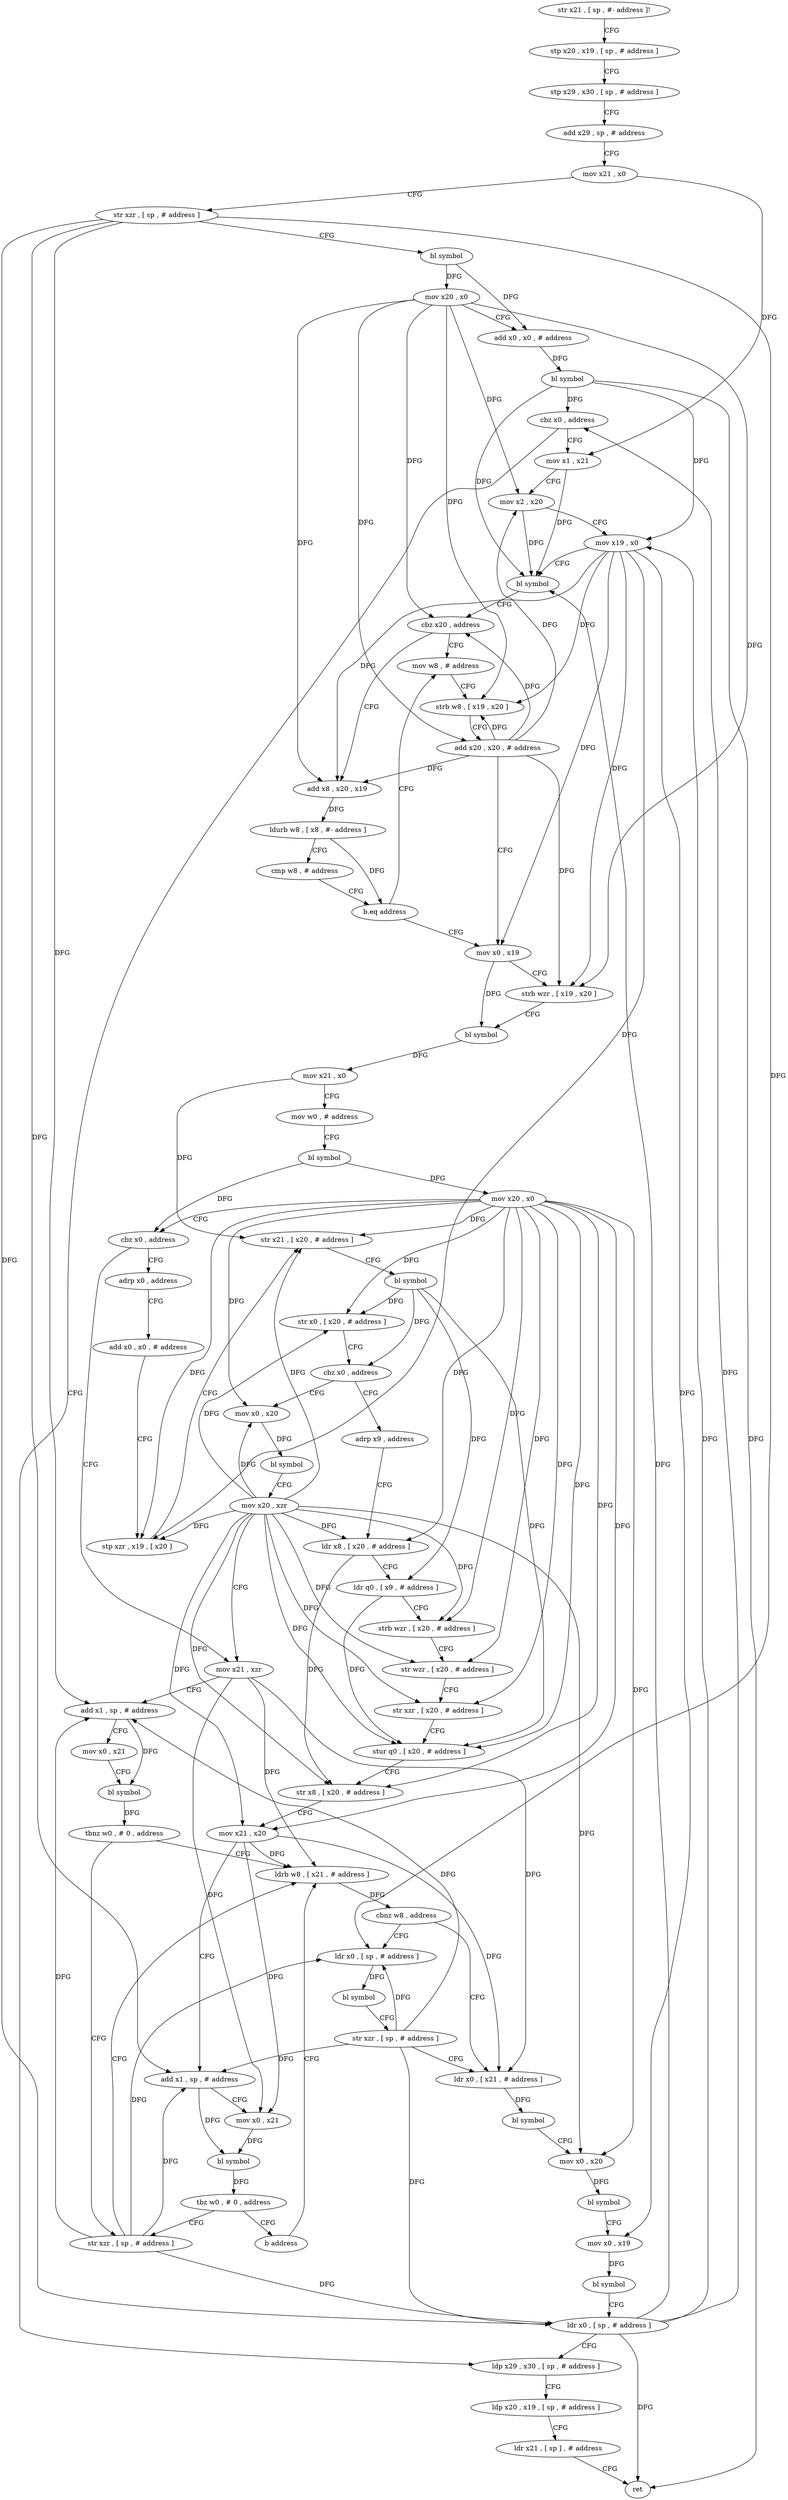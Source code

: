 digraph "func" {
"102288" [label = "str x21 , [ sp , #- address ]!" ]
"102292" [label = "stp x20 , x19 , [ sp , # address ]" ]
"102296" [label = "stp x29 , x30 , [ sp , # address ]" ]
"102300" [label = "add x29 , sp , # address" ]
"102304" [label = "mov x21 , x0" ]
"102308" [label = "str xzr , [ sp , # address ]" ]
"102312" [label = "bl symbol" ]
"102316" [label = "mov x20 , x0" ]
"102320" [label = "add x0 , x0 , # address" ]
"102324" [label = "bl symbol" ]
"102328" [label = "cbz x0 , address" ]
"102580" [label = "ldp x29 , x30 , [ sp , # address ]" ]
"102332" [label = "mov x1 , x21" ]
"102584" [label = "ldp x20 , x19 , [ sp , # address ]" ]
"102588" [label = "ldr x21 , [ sp ] , # address" ]
"102592" [label = "ret" ]
"102336" [label = "mov x2 , x20" ]
"102340" [label = "mov x19 , x0" ]
"102344" [label = "bl symbol" ]
"102348" [label = "cbz x20 , address" ]
"102368" [label = "mov w8 , # address" ]
"102352" [label = "add x8 , x20 , x19" ]
"102372" [label = "strb w8 , [ x19 , x20 ]" ]
"102376" [label = "add x20 , x20 , # address" ]
"102380" [label = "mov x0 , x19" ]
"102356" [label = "ldurb w8 , [ x8 , #- address ]" ]
"102360" [label = "cmp w8 , # address" ]
"102364" [label = "b.eq address" ]
"102508" [label = "mov x21 , xzr" ]
"102512" [label = "add x1 , sp , # address" ]
"102516" [label = "mov x0 , x21" ]
"102520" [label = "bl symbol" ]
"102524" [label = "tbnz w0 , # 0 , address" ]
"102532" [label = "ldrb w8 , [ x21 , # address ]" ]
"102528" [label = "str xzr , [ sp , # address ]" ]
"102412" [label = "adrp x0 , address" ]
"102416" [label = "add x0 , x0 , # address" ]
"102420" [label = "stp xzr , x19 , [ x20 ]" ]
"102424" [label = "str x21 , [ x20 , # address ]" ]
"102428" [label = "bl symbol" ]
"102432" [label = "str x0 , [ x20 , # address ]" ]
"102436" [label = "cbz x0 , address" ]
"102496" [label = "mov x0 , x20" ]
"102440" [label = "adrp x9 , address" ]
"102384" [label = "strb wzr , [ x19 , x20 ]" ]
"102388" [label = "bl symbol" ]
"102392" [label = "mov x21 , x0" ]
"102396" [label = "mov w0 , # address" ]
"102400" [label = "bl symbol" ]
"102404" [label = "mov x20 , x0" ]
"102408" [label = "cbz x0 , address" ]
"102536" [label = "cbnz w8 , address" ]
"102552" [label = "ldr x0 , [ x21 , # address ]" ]
"102540" [label = "ldr x0 , [ sp , # address ]" ]
"102500" [label = "bl symbol" ]
"102504" [label = "mov x20 , xzr" ]
"102444" [label = "ldr x8 , [ x20 , # address ]" ]
"102448" [label = "ldr q0 , [ x9 , # address ]" ]
"102452" [label = "strb wzr , [ x20 , # address ]" ]
"102456" [label = "str wzr , [ x20 , # address ]" ]
"102460" [label = "str xzr , [ x20 , # address ]" ]
"102464" [label = "stur q0 , [ x20 , # address ]" ]
"102468" [label = "str x8 , [ x20 , # address ]" ]
"102472" [label = "mov x21 , x20" ]
"102476" [label = "add x1 , sp , # address" ]
"102480" [label = "mov x0 , x21" ]
"102484" [label = "bl symbol" ]
"102488" [label = "tbz w0 , # 0 , address" ]
"102492" [label = "b address" ]
"102556" [label = "bl symbol" ]
"102560" [label = "mov x0 , x20" ]
"102564" [label = "bl symbol" ]
"102568" [label = "mov x0 , x19" ]
"102572" [label = "bl symbol" ]
"102576" [label = "ldr x0 , [ sp , # address ]" ]
"102544" [label = "bl symbol" ]
"102548" [label = "str xzr , [ sp , # address ]" ]
"102288" -> "102292" [ label = "CFG" ]
"102292" -> "102296" [ label = "CFG" ]
"102296" -> "102300" [ label = "CFG" ]
"102300" -> "102304" [ label = "CFG" ]
"102304" -> "102308" [ label = "CFG" ]
"102304" -> "102332" [ label = "DFG" ]
"102308" -> "102312" [ label = "CFG" ]
"102308" -> "102576" [ label = "DFG" ]
"102308" -> "102540" [ label = "DFG" ]
"102308" -> "102512" [ label = "DFG" ]
"102308" -> "102476" [ label = "DFG" ]
"102312" -> "102316" [ label = "DFG" ]
"102312" -> "102320" [ label = "DFG" ]
"102316" -> "102320" [ label = "CFG" ]
"102316" -> "102336" [ label = "DFG" ]
"102316" -> "102348" [ label = "DFG" ]
"102316" -> "102372" [ label = "DFG" ]
"102316" -> "102376" [ label = "DFG" ]
"102316" -> "102352" [ label = "DFG" ]
"102316" -> "102384" [ label = "DFG" ]
"102320" -> "102324" [ label = "DFG" ]
"102324" -> "102328" [ label = "DFG" ]
"102324" -> "102592" [ label = "DFG" ]
"102324" -> "102340" [ label = "DFG" ]
"102324" -> "102344" [ label = "DFG" ]
"102328" -> "102580" [ label = "CFG" ]
"102328" -> "102332" [ label = "CFG" ]
"102580" -> "102584" [ label = "CFG" ]
"102332" -> "102336" [ label = "CFG" ]
"102332" -> "102344" [ label = "DFG" ]
"102584" -> "102588" [ label = "CFG" ]
"102588" -> "102592" [ label = "CFG" ]
"102336" -> "102340" [ label = "CFG" ]
"102336" -> "102344" [ label = "DFG" ]
"102340" -> "102344" [ label = "CFG" ]
"102340" -> "102372" [ label = "DFG" ]
"102340" -> "102352" [ label = "DFG" ]
"102340" -> "102380" [ label = "DFG" ]
"102340" -> "102384" [ label = "DFG" ]
"102340" -> "102420" [ label = "DFG" ]
"102340" -> "102568" [ label = "DFG" ]
"102344" -> "102348" [ label = "CFG" ]
"102348" -> "102368" [ label = "CFG" ]
"102348" -> "102352" [ label = "CFG" ]
"102368" -> "102372" [ label = "CFG" ]
"102352" -> "102356" [ label = "DFG" ]
"102372" -> "102376" [ label = "CFG" ]
"102376" -> "102380" [ label = "CFG" ]
"102376" -> "102336" [ label = "DFG" ]
"102376" -> "102348" [ label = "DFG" ]
"102376" -> "102372" [ label = "DFG" ]
"102376" -> "102352" [ label = "DFG" ]
"102376" -> "102384" [ label = "DFG" ]
"102380" -> "102384" [ label = "CFG" ]
"102380" -> "102388" [ label = "DFG" ]
"102356" -> "102360" [ label = "CFG" ]
"102356" -> "102364" [ label = "DFG" ]
"102360" -> "102364" [ label = "CFG" ]
"102364" -> "102380" [ label = "CFG" ]
"102364" -> "102368" [ label = "CFG" ]
"102508" -> "102512" [ label = "CFG" ]
"102508" -> "102532" [ label = "DFG" ]
"102508" -> "102480" [ label = "DFG" ]
"102508" -> "102552" [ label = "DFG" ]
"102512" -> "102516" [ label = "CFG" ]
"102512" -> "102520" [ label = "DFG" ]
"102516" -> "102520" [ label = "CFG" ]
"102520" -> "102524" [ label = "DFG" ]
"102524" -> "102532" [ label = "CFG" ]
"102524" -> "102528" [ label = "CFG" ]
"102532" -> "102536" [ label = "DFG" ]
"102528" -> "102532" [ label = "CFG" ]
"102528" -> "102512" [ label = "DFG" ]
"102528" -> "102576" [ label = "DFG" ]
"102528" -> "102540" [ label = "DFG" ]
"102528" -> "102476" [ label = "DFG" ]
"102412" -> "102416" [ label = "CFG" ]
"102416" -> "102420" [ label = "CFG" ]
"102420" -> "102424" [ label = "CFG" ]
"102424" -> "102428" [ label = "CFG" ]
"102428" -> "102432" [ label = "DFG" ]
"102428" -> "102436" [ label = "DFG" ]
"102428" -> "102448" [ label = "DFG" ]
"102428" -> "102464" [ label = "DFG" ]
"102432" -> "102436" [ label = "CFG" ]
"102436" -> "102496" [ label = "CFG" ]
"102436" -> "102440" [ label = "CFG" ]
"102496" -> "102500" [ label = "DFG" ]
"102440" -> "102444" [ label = "CFG" ]
"102384" -> "102388" [ label = "CFG" ]
"102388" -> "102392" [ label = "DFG" ]
"102392" -> "102396" [ label = "CFG" ]
"102392" -> "102424" [ label = "DFG" ]
"102396" -> "102400" [ label = "CFG" ]
"102400" -> "102404" [ label = "DFG" ]
"102400" -> "102408" [ label = "DFG" ]
"102404" -> "102408" [ label = "CFG" ]
"102404" -> "102420" [ label = "DFG" ]
"102404" -> "102424" [ label = "DFG" ]
"102404" -> "102432" [ label = "DFG" ]
"102404" -> "102496" [ label = "DFG" ]
"102404" -> "102444" [ label = "DFG" ]
"102404" -> "102452" [ label = "DFG" ]
"102404" -> "102456" [ label = "DFG" ]
"102404" -> "102460" [ label = "DFG" ]
"102404" -> "102464" [ label = "DFG" ]
"102404" -> "102468" [ label = "DFG" ]
"102404" -> "102472" [ label = "DFG" ]
"102404" -> "102560" [ label = "DFG" ]
"102408" -> "102508" [ label = "CFG" ]
"102408" -> "102412" [ label = "CFG" ]
"102536" -> "102552" [ label = "CFG" ]
"102536" -> "102540" [ label = "CFG" ]
"102552" -> "102556" [ label = "DFG" ]
"102540" -> "102544" [ label = "DFG" ]
"102500" -> "102504" [ label = "CFG" ]
"102504" -> "102508" [ label = "CFG" ]
"102504" -> "102420" [ label = "DFG" ]
"102504" -> "102496" [ label = "DFG" ]
"102504" -> "102424" [ label = "DFG" ]
"102504" -> "102432" [ label = "DFG" ]
"102504" -> "102444" [ label = "DFG" ]
"102504" -> "102452" [ label = "DFG" ]
"102504" -> "102456" [ label = "DFG" ]
"102504" -> "102460" [ label = "DFG" ]
"102504" -> "102464" [ label = "DFG" ]
"102504" -> "102468" [ label = "DFG" ]
"102504" -> "102472" [ label = "DFG" ]
"102504" -> "102560" [ label = "DFG" ]
"102444" -> "102448" [ label = "CFG" ]
"102444" -> "102468" [ label = "DFG" ]
"102448" -> "102452" [ label = "CFG" ]
"102448" -> "102464" [ label = "DFG" ]
"102452" -> "102456" [ label = "CFG" ]
"102456" -> "102460" [ label = "CFG" ]
"102460" -> "102464" [ label = "CFG" ]
"102464" -> "102468" [ label = "CFG" ]
"102468" -> "102472" [ label = "CFG" ]
"102472" -> "102476" [ label = "CFG" ]
"102472" -> "102532" [ label = "DFG" ]
"102472" -> "102480" [ label = "DFG" ]
"102472" -> "102552" [ label = "DFG" ]
"102476" -> "102480" [ label = "CFG" ]
"102476" -> "102484" [ label = "DFG" ]
"102480" -> "102484" [ label = "DFG" ]
"102484" -> "102488" [ label = "DFG" ]
"102488" -> "102528" [ label = "CFG" ]
"102488" -> "102492" [ label = "CFG" ]
"102492" -> "102532" [ label = "CFG" ]
"102556" -> "102560" [ label = "CFG" ]
"102560" -> "102564" [ label = "DFG" ]
"102564" -> "102568" [ label = "CFG" ]
"102568" -> "102572" [ label = "DFG" ]
"102572" -> "102576" [ label = "CFG" ]
"102576" -> "102580" [ label = "CFG" ]
"102576" -> "102328" [ label = "DFG" ]
"102576" -> "102340" [ label = "DFG" ]
"102576" -> "102592" [ label = "DFG" ]
"102576" -> "102344" [ label = "DFG" ]
"102544" -> "102548" [ label = "CFG" ]
"102548" -> "102552" [ label = "CFG" ]
"102548" -> "102512" [ label = "DFG" ]
"102548" -> "102476" [ label = "DFG" ]
"102548" -> "102576" [ label = "DFG" ]
"102548" -> "102540" [ label = "DFG" ]
}
